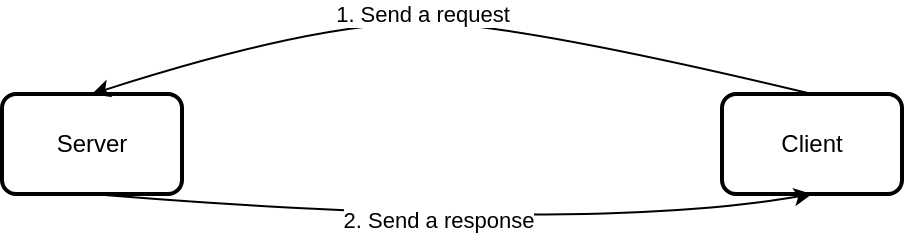 <mxfile version="15.6.2" type="github">
  <diagram id="3W9iMAQyPo1SDYzPn6rt" name="第 1 页">
    <mxGraphModel dx="821" dy="719" grid="1" gridSize="10" guides="1" tooltips="1" connect="1" arrows="1" fold="1" page="1" pageScale="1" pageWidth="827" pageHeight="1169" math="0" shadow="0">
      <root>
        <mxCell id="0" />
        <mxCell id="1" parent="0" />
        <mxCell id="NwSdPecyLmh7UXYeetp5-1" value="Server" style="rounded=1;whiteSpace=wrap;html=1;absoluteArcSize=1;arcSize=14;strokeWidth=2;" vertex="1" parent="1">
          <mxGeometry x="110" y="300" width="90" height="50" as="geometry" />
        </mxCell>
        <mxCell id="NwSdPecyLmh7UXYeetp5-2" value="Client" style="rounded=1;whiteSpace=wrap;html=1;absoluteArcSize=1;arcSize=14;strokeWidth=2;" vertex="1" parent="1">
          <mxGeometry x="470" y="300" width="90" height="50" as="geometry" />
        </mxCell>
        <mxCell id="NwSdPecyLmh7UXYeetp5-6" value="" style="curved=1;endArrow=classic;html=1;rounded=0;exitX=0.5;exitY=0;exitDx=0;exitDy=0;entryX=0.5;entryY=0;entryDx=0;entryDy=0;" edge="1" parent="1" source="NwSdPecyLmh7UXYeetp5-2" target="NwSdPecyLmh7UXYeetp5-1">
          <mxGeometry width="50" height="50" relative="1" as="geometry">
            <mxPoint x="390" y="390" as="sourcePoint" />
            <mxPoint x="440" y="340" as="targetPoint" />
            <Array as="points">
              <mxPoint x="390" y="270" />
              <mxPoint x="280" y="260" />
            </Array>
          </mxGeometry>
        </mxCell>
        <mxCell id="NwSdPecyLmh7UXYeetp5-7" value="1. Send a request" style="edgeLabel;html=1;align=center;verticalAlign=middle;resizable=0;points=[];" vertex="1" connectable="0" parent="NwSdPecyLmh7UXYeetp5-6">
          <mxGeometry x="0.196" y="6" relative="1" as="geometry">
            <mxPoint x="23" y="-8" as="offset" />
          </mxGeometry>
        </mxCell>
        <mxCell id="NwSdPecyLmh7UXYeetp5-10" value="" style="curved=1;endArrow=classic;html=1;rounded=0;exitX=0.5;exitY=1;exitDx=0;exitDy=0;entryX=0.5;entryY=1;entryDx=0;entryDy=0;" edge="1" parent="1" source="NwSdPecyLmh7UXYeetp5-1" target="NwSdPecyLmh7UXYeetp5-2">
          <mxGeometry width="50" height="50" relative="1" as="geometry">
            <mxPoint x="390" y="390" as="sourcePoint" />
            <mxPoint x="440" y="340" as="targetPoint" />
            <Array as="points">
              <mxPoint x="400" y="370" />
            </Array>
          </mxGeometry>
        </mxCell>
        <mxCell id="NwSdPecyLmh7UXYeetp5-11" value="2. Send a response" style="edgeLabel;html=1;align=center;verticalAlign=middle;resizable=0;points=[];" vertex="1" connectable="0" parent="NwSdPecyLmh7UXYeetp5-10">
          <mxGeometry x="-0.043" y="1" relative="1" as="geometry">
            <mxPoint as="offset" />
          </mxGeometry>
        </mxCell>
      </root>
    </mxGraphModel>
  </diagram>
</mxfile>
